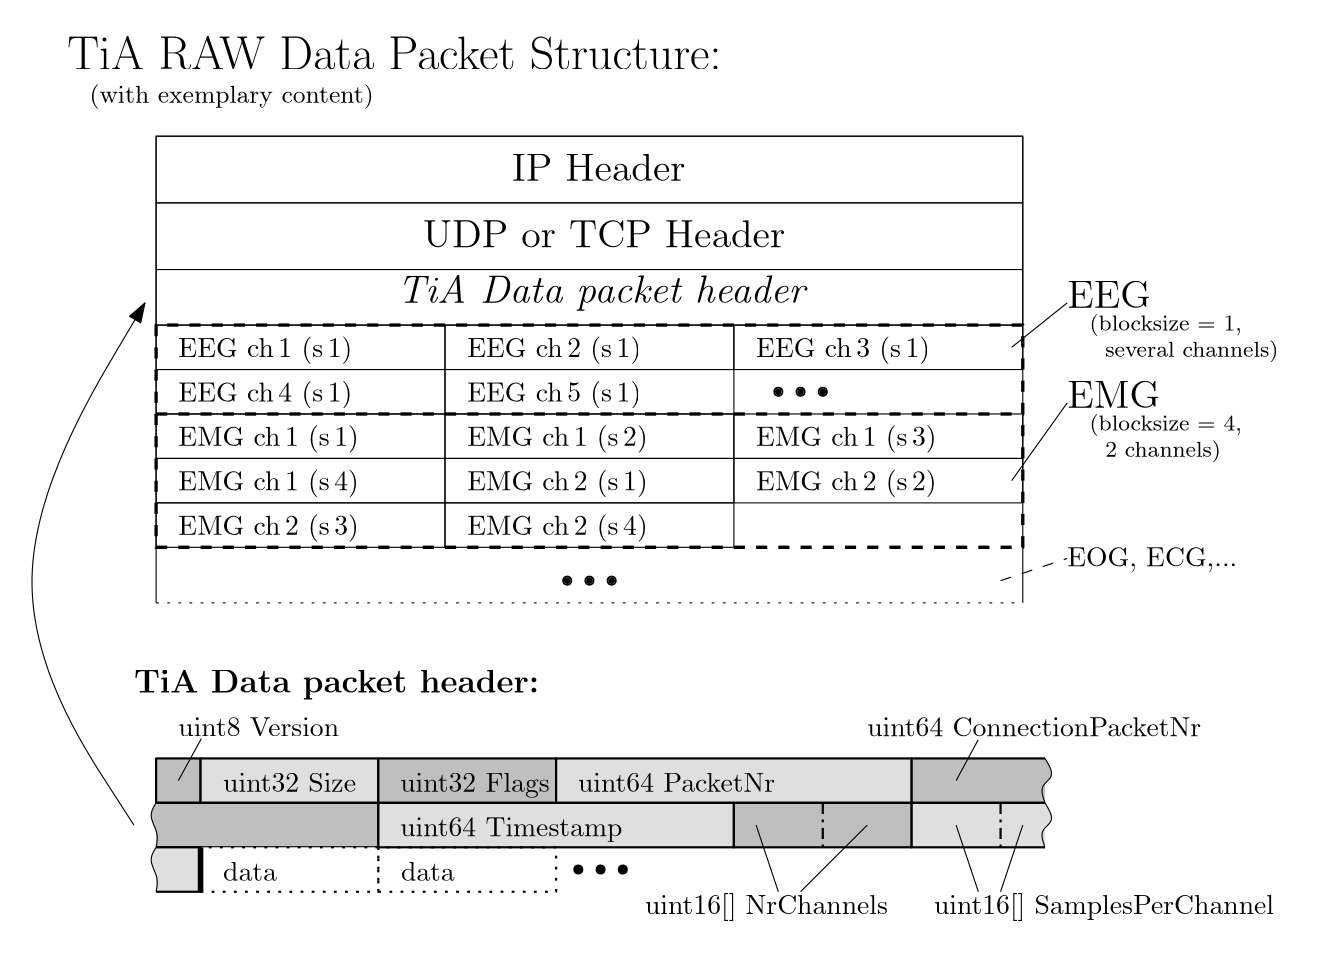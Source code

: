 <?xml version="1.0"?>
<!DOCTYPE ipe SYSTEM "ipe.dtd">
<ipe version="70010" creator="Ipe 7.0.10">
<info created="D:20090528102321" modified="D:20110202193059"/>
<ipestyle name="ipe6">
<symbol name="mark/circle(sx)" transformations="translations">
<path fill="sym-stroke">
0.6 0 0 0.6 0 0 e
0.4 0 0 0.4 0 0 e
</path>
</symbol>
<symbol name="mark/disk(sx)" transformations="translations">
<path fill="sym-stroke">
0.6 0 0 0.6 0 0 e
</path>
</symbol>
<symbol name="mark/fdisk(sfx)" transformations="translations">
<group>
<path fill="sym-stroke" fillrule="eofill">
0.6 0 0 0.6 0 0 e
0.4 0 0 0.4 0 0 e
</path>
<path fill="sym-fill">
0.4 0 0 0.4 0 0 e
</path>
</group>
</symbol>
<symbol name="mark/box(sx)" transformations="translations">
<path fill="sym-stroke" fillrule="eofill">
-0.6 -0.6 m
0.6 -0.6 l
0.6 0.6 l
-0.6 0.6 l
h
-0.4 -0.4 m
0.4 -0.4 l
0.4 0.4 l
-0.4 0.4 l
h
</path>
</symbol>
<symbol name="mark/square(sx)" transformations="translations">
<path fill="sym-stroke">
-0.6 -0.6 m
0.6 -0.6 l
0.6 0.6 l
-0.6 0.6 l
h
</path>
</symbol>
<symbol name="mark/fsquare(sfx)" transformations="translations">
<group>
<path fill="sym-stroke" fillrule="eofill">
-0.6 -0.6 m
0.6 -0.6 l
0.6 0.6 l
-0.6 0.6 l
0 -0.4 m
0.4 -0.4 l
0.4 0.4 l
-0.4 0.4 l
h
</path>
<path fill="sym-fill">
-0.4 -0.4 m
0.4 -0.4 l
0.4 0.4 l
-0.4 0.4 l
h
</path>
</group>
</symbol>
<symbol name="mark/cross(sx)" transformations="translations">
<group>
<path fill="sym-stroke">
-0.43 -0.57 m
0.57 0.43 l
0.43 0.57 l
-0.57 -0.43 l
h
</path>
<path fill="sym-stroke">
-0.43 0.57 m
0.57 -0.43 l
0.43 -0.57 l
-0.57 0.43 l
h
</path>
</group>
</symbol>
<pen name="heavier" value="0.8"/>
<pen name="fat" value="1.2"/>
<pen name="ultrafat" value="2"/>
<symbolsize name="large" value="5"/>
<symbolsize name="small" value="2"/>
<symbolsize name="tiny" value="1.1"/>
<arrowsize name="large" value="10"/>
<arrowsize name="small" value="5"/>
<arrowsize name="tiny" value="3"/>
<color name="red" value="1 0 0"/>
<color name="green" value="0 1 0"/>
<color name="blue" value="0 0 1"/>
<color name="yellow" value="1 1 0"/>
<color name="gray1" value="0.125"/>
<color name="gray2" value="0.25"/>
<color name="gray3" value="0.375"/>
<color name="gray4" value="0.5"/>
<color name="gray5" value="0.625"/>
<color name="gray6" value="0.75"/>
<color name="gray7" value="0.875"/>
<dashstyle name="dashed" value="[4] 0"/>
<dashstyle name="dotted" value="[1 3] 0"/>
<dashstyle name="dash dotted" value="[4 2 1 2] 0"/>
<dashstyle name="dash dot dotted" value="[4 2 1 2 1 2] 0"/>
<textsize name="large" value="\large"/>
<textsize name="small" value="\small"/>
<textsize name="tiny" value="\tiny"/>
<textsize name="Large" value="\Large"/>
<textsize name="LARGE" value="\LARGE"/>
<textsize name="huge" value="\huge"/>
<textsize name="Huge" value="\Huge"/>
<textsize name="footnote" value="\footnotesize"/>
<textstyle name="center" begin="\begin{center}" end="\end{center}"/>
<textstyle name="itemize" begin="\begin{itemize}" end="\end{itemize}"/>
<textstyle name="item" begin="\begin{itemize}\item{}" end="\end{itemize}"/>
</ipestyle>
<page>
<layer name="alpha"/>
<view layers="alpha" active="alpha"/>
<text layer="alpha" matrix="1 0 0 1 48 -24" transformations="translations" pos="168 776" stroke="black" type="label" width="62.614" height="9.963" depth="0" valign="baseline" size="Large">IP Header</text>
<path matrix="1 0 0 1 16 -32" stroke="black">
72 776 m
384 776 l
384 800 l
72 800 l
h
</path>
<path matrix="1 0 0 1 16 -32" stroke="black">
72 752 m
384 752 l
384 776 l
72 776 l
h
</path>
<text matrix="1 0 0 1 16 -48" transformations="translations" pos="168 776" stroke="black" type="label" width="130.504" height="9.963" depth="0" valign="baseline" size="Large">UDP or TCP Header</text>
<path matrix="1 0 0 1 16 -52" stroke="black">
72 736 m
176 736 l
176 752 l
72 752 l
h
</path>
<path matrix="1 0 0 1 16 -52" stroke="black">
176 736 m
280 736 l
280 752 l
176 752 l
h
</path>
<path matrix="1 0 0 1 16 -52" stroke="black">
280 736 m
384 736 l
384 752 l
280 752 l
h
</path>
<path matrix="1 0 0 1 16 -52" stroke="black">
72 720 m
176 720 l
176 736 l
72 736 l
h
</path>
<path matrix="1 0 0 1 16 -52" stroke="black">
176 720 m
280 720 l
280 736 l
176 736 l
h
</path>
<use matrix="1 0 0 1 16 -52" name="mark/fdisk(sfx)" pos="296 728" size="normal" stroke="black" fill="black"/>
<use matrix="1 0 0 1 8 -52" name="mark/fdisk(sfx)" pos="312 728" size="normal" stroke="black" fill="black"/>
<use matrix="1 0 0 1 0 -52" name="mark/fdisk(sfx)" pos="328 728" size="normal" stroke="black" fill="black"/>
<text matrix="1 0 0 1 -88 -52" transformations="translations" pos="184 748" stroke="black" type="minipage" width="88" height="7.473" depth="2.49" valign="top">EEG ch\,1 (s\,1)</text>
<text matrix="1 0 0 1 16 -52" transformations="translations" pos="184 748" stroke="black" type="minipage" width="88" height="7.473" depth="2.49" valign="top">EEG ch\,2 (s\,1)</text>
<text matrix="1 0 0 1 120 -52" transformations="translations" pos="184 748" stroke="black" type="minipage" width="88" height="7.473" depth="2.49" valign="top">EEG ch\,3 (s\,1)</text>
<text matrix="1 0 0 1 -88 -68" transformations="translations" pos="184 748" stroke="black" type="minipage" width="88" height="7.473" depth="2.49" valign="top">EEG ch\,4 (s\,1)</text>
<text matrix="1 0 0 1 0 4" transformations="translations" pos="56 800" stroke="black" type="minipage" width="272" height="8.465" depth="3.49" valign="top" size="LARGE">TiA RAW Data Packet Structure:</text>
<path matrix="1 0 0 1 16 -68" stroke="black">
72 720 m
176 720 l
176 736 l
72 736 l
h
</path>
<path matrix="1 0 0 1 16 -68" stroke="black">
176 720 m
280 720 l
280 736 l
176 736 l
h
</path>
<text matrix="1 0 0 1 -88 -84" transformations="translations" pos="184 748" stroke="black" type="minipage" width="88" height="7.473" depth="2.49" valign="top">EMG ch\,1 (s\,1)</text>
<text matrix="1 0 0 1 16 -84" transformations="translations" pos="184 748" stroke="black" type="minipage" width="88" height="7.473" depth="2.49" valign="top">EMG ch\,1 (s\,2)</text>
<text matrix="1 0 0 1 6.80288 -68" transformations="translations" pos="168 776" stroke="black" type="label" width="148.275" height="9.962" depth="2.79" valign="baseline" size="Large">\emph{TiA Data packet header}</text>
<text matrix="1 0 0 1 24 -224" transformations="translations" pos="56 800" stroke="black" type="minipage" width="272" height="7.807" depth="2.82" valign="top" size="large">\textbf{TiA Data packet header:}</text>
<text matrix="1 0 0 1 16 -68" transformations="translations" pos="184 748" stroke="black" type="minipage" width="88" height="7.473" depth="2.49" valign="top">EEG ch\,5 (s\,1)</text>
<path matrix="1 0 0 1 224 -68" stroke="black">
72 720 m
176 720 l
176 736 l
72 736 l
h
</path>
<path matrix="1 0 0 1 -88 -84" stroke="black">
176 720 m
280 720 l
280 736 l
176 736 l
h
</path>
<text matrix="1 0 0 1 120 -84" transformations="translations" pos="184 748" stroke="black" type="minipage" width="88" height="7.473" depth="2.49" valign="top">EMG ch\,1 (s\,3)</text>
<text matrix="1 0 0 1 -88 -100" transformations="translations" pos="184 748" stroke="black" type="minipage" width="88" height="7.473" depth="2.49" valign="top">EMG ch\,1 (s\,4)</text>
<path matrix="1 0 0 1 120 -84" stroke="black">
72 720 m
176 720 l
176 736 l
72 736 l
h
</path>
<path matrix="1 0 0 1 120 -84" stroke="black">
176 720 m
280 720 l
280 736 l
176 736 l
h
</path>
<text matrix="1 0 0 1 16 -100" transformations="translations" pos="184 748" stroke="black" type="minipage" width="88" height="7.473" depth="2.49" valign="top">EMG ch\,2 (s\,1)</text>
<text matrix="1 0 0 1 120 -100" transformations="translations" pos="184 748" stroke="black" type="minipage" width="88" height="7.473" depth="2.49" valign="top">EMG ch\,2 (s\,2)</text>
<path matrix="1 0 0 1 16 -100" stroke="black">
72 720 m
176 720 l
176 736 l
72 736 l
h
</path>
<path matrix="1 0 0 1 16 -100" stroke="black">
176 720 m
280 720 l
280 736 l
176 736 l
h
</path>
<text matrix="1 0 0 1 -88 -116" transformations="translations" pos="184 748" stroke="black" type="minipage" width="88" height="7.473" depth="2.49" valign="top">EMG ch\,2 (s\,3)</text>
<text matrix="1 0 0 1 16 -116" transformations="translations" pos="184 748" stroke="black" type="minipage" width="88" height="7.473" depth="2.49" valign="top">EMG ch\,2 (s\,4)</text>
<path stroke="black" dash="dashed" pen="fat">
88 668 m
400 668 l
400 700 l
88 700 l
h
</path>
<path stroke="black">
88 700 m
400 700 l
400 720 l
88 720 l
h
</path>
<path stroke="black">
88 600 m
88 768 l
400 768 l
400 600 l
</path>
<path stroke="black" dash="dotted">
88 600 m
400 600 l
</path>
<use matrix="1 0 0 1 -60 -120" name="mark/fdisk(sfx)" pos="296 728" size="normal" stroke="black" fill="black"/>
<use matrix="1 0 0 1 -68 -120" name="mark/fdisk(sfx)" pos="312 728" size="normal" stroke="black" fill="black"/>
<use matrix="1 0 0 1 -76 -120" name="mark/fdisk(sfx)" pos="328 728" size="normal" stroke="black" fill="black"/>
<path matrix="1 0 0 1.20513 0 -145.231" stroke="black" arrow="normal/normal">
80 552 m
24 624
84 708 s
</path>
<path stroke="black" dash="dashed" pen="fat">
88 668 m
88 620 l
400 620 l
400 668 l
</path>
<text matrix="1 0 0 1 232 -32" transformations="translations" pos="184 748" stroke="black" type="minipage" width="88" height="7.393" depth="2.41" valign="top" size="Large">EEG</text>
<text matrix="1 0 0 1 232 -68" transformations="translations" pos="184 748" stroke="black" type="minipage" width="88" height="7.393" depth="2.41" valign="top" size="Large">EMG</text>
<text matrix="1 0 0 1 232 -128" transformations="translations" pos="184 748" stroke="black" type="minipage" width="88" height="6.865" depth="1.88" valign="top">EOG, ECG,...</text>
<path stroke="black">
416 708 m
396 692 l
</path>
<path stroke="black">
416 672 m
396 644 l
</path>
<path stroke="black" dash="dashed">
392 608 m
416 616 l
</path>
<text matrix="1 0 0 1 -12 0" transformations="translations" pos="76 780" stroke="black" type="label" width="102.424" height="6.726" depth="2.24" valign="baseline" size="small">(with exemplary content)</text>
<text matrix="1 0 0 1 8 4" transformations="translations" pos="416 700" stroke="black" type="minipage" width="88" height="11.205" depth="6.23" valign="top" size="footnote">(blocksize = 1, \\ 
\hspace*{0.1cm} several channels)</text>
<text matrix="1 0 0 1 8 -32" transformations="translations" pos="416 700" stroke="black" type="minipage" width="88" height="11.205" depth="6.23" valign="top" size="footnote">(blocksize = 4, \\
\hspace*{0.1cm} 2 channels)</text>
<path matrix="1 0 0 1.07759 0 -62.4845" stroke="white">
32 496 m
496 496 l
496 816 l
32 816 l
h
</path>
<path stroke="black" fill="gray6" pen="heavier">
88 544 m
88 528 l
104 528 l
104 544 l
h
</path>
<path stroke="black" fill="gray7" pen="heavier">
104 544 m
104 528 l
168 528 l
168 544 l
h
</path>
<path matrix="1 0 0 1 64 0" stroke="black" fill="gray6" pen="heavier">
104 544 m
104 528 l
168 528 l
168 544 l
h
</path>
<path stroke="black" fill="gray7" pen="heavier">
232 544 m
232 528 l
360 528 l
360 544 l
h
</path>
<path stroke="black" fill="gray6" pen="heavier">
408 544 m
360 544 l
360 528 l
408 528 l
</path>
<path stroke="black" fill="gray6" pen="heavier">
88 528 m
168 528 l
168 512 l
88 512 l
</path>
<path matrix="1 0 0 1 -64 -16" stroke="black" fill="gray7" pen="heavier">
232 544 m
232 528 l
360 528 l
360 544 l
h
</path>
<path matrix="1 0 0 1 192 -16" stroke="black" fill="gray6" pen="heavier">
104 544 m
104 528 l
168 528 l
168 544 l
h
</path>
<path stroke="black" fill="gray7" pen="heavier">
88 512 m
104 512 l
104 496 l
88 496 l
</path>
<path stroke="black" fill="gray7" pen="heavier">
408 528 m
360 528 l
360 512 l
408 512 l
</path>
<path stroke="black" dash="dash dotted" pen="heavier">
328 528 m
328 512 l
</path>
<path stroke="black" dash="dash dotted" pen="heavier">
392 528 m
392 512 l
</path>
<path matrix="1 0 0 1 0 -32" stroke="black" fill="white" dash="dotted" pen="heavier">
104 544 m
104 528 l
168 528 l
168 544 l
h
</path>
<path stroke="black" dash="dotted" pen="heavier">
168 512 m
168 496 l
232 496 l
232 512 l
h
</path>
<path stroke="black" pen="ultrafat">
104 512 m
104 496 l
</path>
<path stroke="black" fill="gray6">
408 544 m
411.982 537.302
405.788 534.34
408 528 s
</path>
<path matrix="1 0 0 1 0 -16" stroke="black" fill="gray7">
408 544 m
411.982 537.302
405.788 534.34
408 528 s
</path>
<text transformations="translations" pos="96 552" stroke="black" type="label" width="57.922" height="6.808" depth="0" valign="baseline">uint8 Version</text>
<text transformations="translations" pos="112.117 532" stroke="black" type="label" width="47.876" height="6.808" depth="0" valign="baseline">uint32 Size</text>
<text transformations="translations" pos="175.864 532" stroke="black" type="label" width="53.881" height="6.926" depth="1.93" valign="baseline">uint32 Flags</text>
<text matrix="1 0 0 1 64 0" transformations="translations" pos="175.864 532" stroke="black" type="label" width="71.012" height="6.918" depth="0" valign="baseline">uint64 PacketNr</text>
<text matrix="1 0 0 1 248 0" transformations="translations" pos="96 552" stroke="black" type="label" width="120.271" height="6.918" depth="0" valign="baseline">uint64 ConnectionPacketNr</text>
<text matrix="1 0 0 1 0 -16" transformations="translations" pos="175.864 532" stroke="black" type="label" width="80.033" height="6.815" depth="1.93" valign="baseline">uint64 Timestamp</text>
<text matrix="1 0 0 1 -48 0" transformations="translations" pos="312 488" stroke="black" type="label" width="87.533" height="7.473" depth="2.49" valign="baseline">uint16[] NrChannels</text>
<text matrix="1 0 0 1 56 0" transformations="translations" pos="312 488" stroke="black" type="label" width="122.541" height="7.473" depth="2.49" valign="baseline">uint16[] SamplesPerChannel</text>
<path stroke="black">
344 520 m
320 496 l
</path>
<path stroke="black">
304 520 m
312 496 l
</path>
<path stroke="black">
376 520 m
384 496 l
</path>
<path stroke="black">
400 520 m
392 496 l
</path>
<text matrix="1 0 0 1 0 -32" transformations="translations" pos="112.117 532" stroke="black" type="label" width="19.372" height="6.918" depth="0" valign="baseline">data</text>
<text matrix="1 0 0 1 64 -32" transformations="translations" pos="112.117 532" stroke="black" type="label" width="19.372" height="6.918" depth="0" valign="baseline">data</text>
<use name="mark/disk(sx)" pos="240 504" size="normal" stroke="black"/>
<use name="mark/disk(sx)" pos="248 504" size="normal" stroke="black"/>
<use name="mark/disk(sx)" pos="256 504" size="normal" stroke="black"/>
<path stroke="black" fill="gray5">
376 536 m
383.957 550.705 l
</path>
<path stroke="black">
96 536 m
104.282 551.125 l
</path>
<path stroke="black" fill="gray6">
88 528 m
85.1386 523.304
88.9634 517.248
88 512 s
</path>
<path matrix="1 0 0 1 0 -16" stroke="black" fill="gray7">
88 528 m
85.1386 523.304
88.9634 517.248
88 512 s
</path>
</page>
</ipe>
